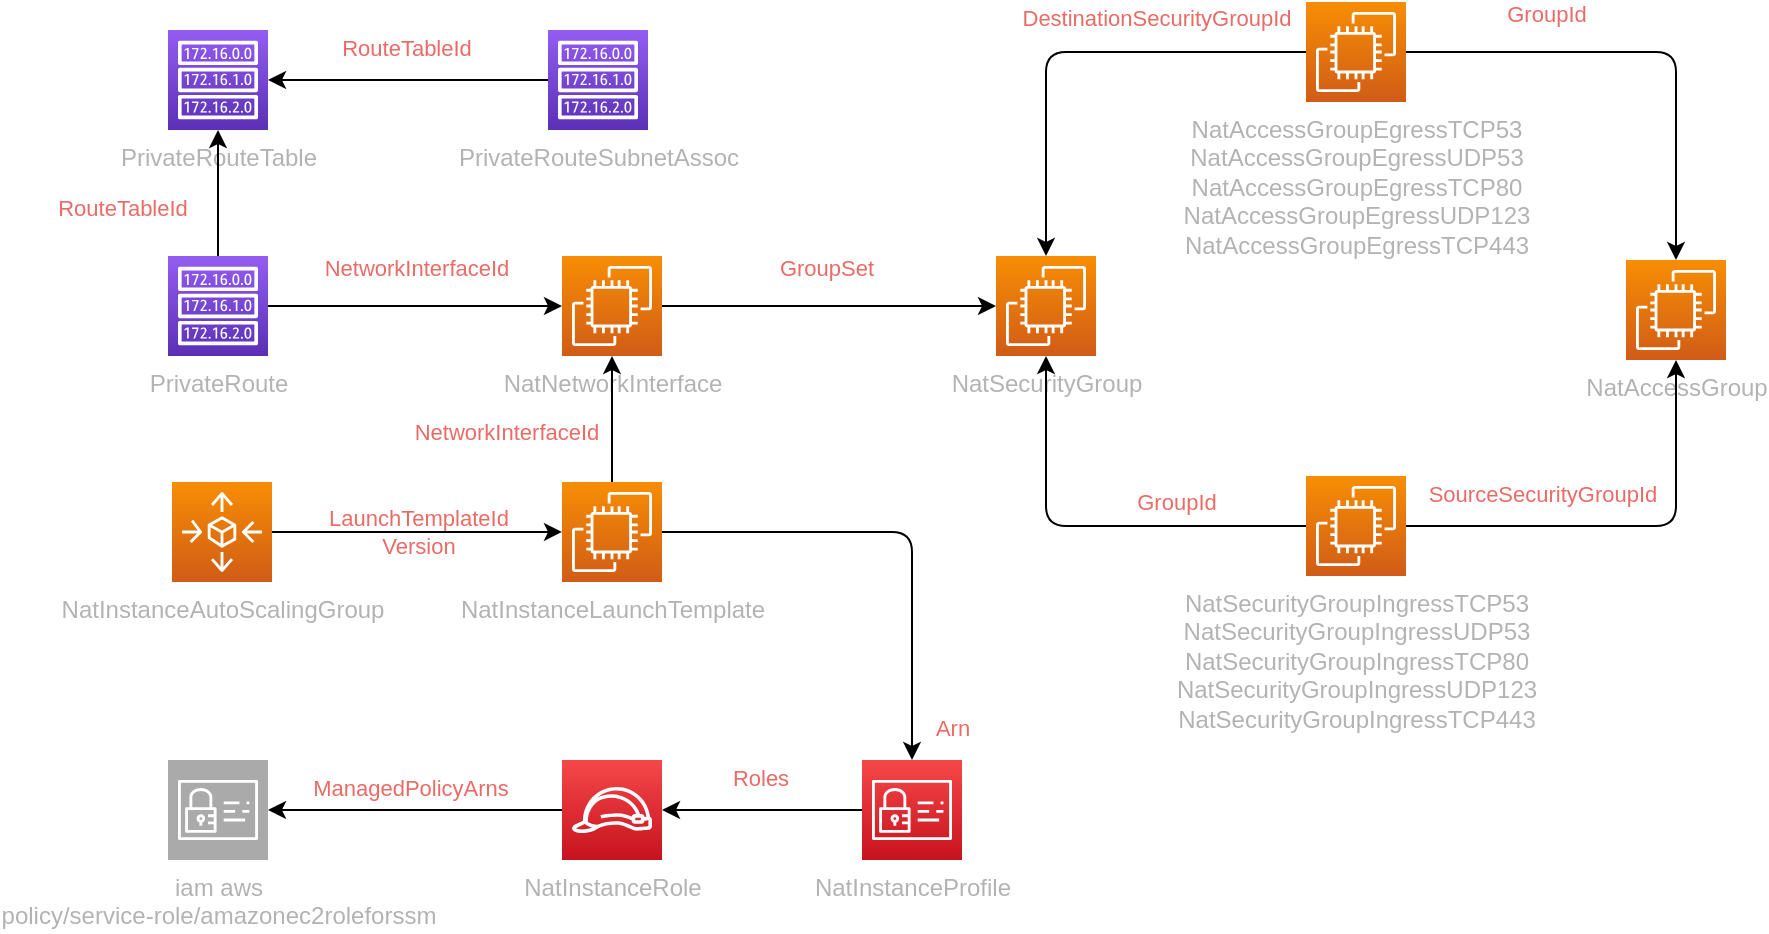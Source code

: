<mxfile version="14.9.3" type="device"><diagram id="diagramid" name="Diagram"><mxGraphModel dx="1422" dy="-32" grid="0" gridSize="10" guides="1" tooltips="1" connect="1" arrows="1" fold="1" page="0" pageScale="1" pageWidth="850" pageHeight="1100" background="none" math="0" shadow="0"><root><mxCell id="0"/><mxCell id="1" parent="0"/><mxCell id="2" value="NatAccessGroup" style="outlineConnect=0;fontColor=#B3B3B3;gradientColor=#F78E04;gradientDirection=north;fillColor=#D05C17;strokeColor=#ffffff;dashed=0;verticalLabelPosition=bottom;verticalAlign=top;align=center;html=1;fontSize=12;fontStyle=0;aspect=fixed;shape=mxgraph.aws4.resourceIcon;resIcon=mxgraph.aws4.ec2;rounded=1;" parent="1" vertex="1"><mxGeometry x="817" y="1229" width="50" height="50" as="geometry"/></mxCell><mxCell id="3" value="NatSecurityGroup" style="outlineConnect=0;fontColor=#B3B3B3;gradientColor=#F78E04;gradientDirection=north;fillColor=#D05C17;strokeColor=#ffffff;dashed=0;verticalLabelPosition=bottom;verticalAlign=top;align=center;html=1;fontSize=12;fontStyle=0;aspect=fixed;shape=mxgraph.aws4.resourceIcon;resIcon=mxgraph.aws4.ec2;rounded=1;" parent="1" vertex="1"><mxGeometry x="502" y="1227" width="50" height="50" as="geometry"/></mxCell><mxCell id="6" value="NatAccessGroupEgressTCP53&lt;br&gt;NatAccessGroupEgressUDP53&lt;br&gt;NatAccessGroupEgressTCP80&lt;br&gt;NatAccessGroupEgressUDP123&lt;br&gt;NatAccessGroupEgressTCP443" style="outlineConnect=0;fontColor=#B3B3B3;gradientColor=#F78E04;gradientDirection=north;fillColor=#D05C17;strokeColor=#ffffff;dashed=0;verticalLabelPosition=bottom;verticalAlign=top;align=center;html=1;fontSize=12;fontStyle=0;aspect=fixed;shape=mxgraph.aws4.resourceIcon;resIcon=mxgraph.aws4.ec2;rounded=1;" parent="1" vertex="1"><mxGeometry x="657" y="1100" width="50" height="50" as="geometry"/></mxCell><mxCell id="11" value="NatSecurityGroupIngressTCP53&lt;br&gt;NatSecurityGroupIngressUDP53&lt;br&gt;NatSecurityGroupIngressTCP80&lt;br&gt;NatSecurityGroupIngressUDP123&lt;br&gt;NatSecurityGroupIngressTCP443" style="outlineConnect=0;fontColor=#B3B3B3;gradientColor=#F78E04;gradientDirection=north;fillColor=#D05C17;strokeColor=#ffffff;dashed=0;verticalLabelPosition=bottom;verticalAlign=top;align=center;html=1;fontSize=12;fontStyle=0;aspect=fixed;shape=mxgraph.aws4.resourceIcon;resIcon=mxgraph.aws4.ec2;rounded=1;" parent="1" vertex="1"><mxGeometry x="657" y="1337" width="50" height="50" as="geometry"/></mxCell><mxCell id="14" value="NatInstanceRole" style="outlineConnect=0;fontColor=#B3B3B3;gradientColor=#F54749;gradientDirection=north;fillColor=#C7131F;strokeColor=#ffffff;dashed=0;verticalLabelPosition=bottom;verticalAlign=top;align=center;html=1;fontSize=12;fontStyle=0;aspect=fixed;shape=mxgraph.aws4.resourceIcon;resIcon=mxgraph.aws4.role;rounded=1;" parent="1" vertex="1"><mxGeometry x="285" y="1478.996" width="50" height="50" as="geometry"/></mxCell><mxCell id="15" value="NatInstanceProfile" style="outlineConnect=0;fontColor=#B3B3B3;gradientColor=#F54749;gradientDirection=north;fillColor=#C7131F;strokeColor=#ffffff;dashed=0;verticalLabelPosition=bottom;verticalAlign=top;align=center;html=1;fontSize=12;fontStyle=0;aspect=fixed;shape=mxgraph.aws4.resourceIcon;resIcon=mxgraph.aws4.identity_and_access_management;rounded=1;" parent="1" vertex="1"><mxGeometry x="435" y="1478.992" width="50" height="50" as="geometry"/></mxCell><mxCell id="16" value="NatNetworkInterface" style="outlineConnect=0;fontColor=#B3B3B3;gradientColor=#F78E04;gradientDirection=north;fillColor=#D05C17;strokeColor=#ffffff;dashed=0;verticalLabelPosition=bottom;verticalAlign=top;align=center;html=1;fontSize=12;fontStyle=0;aspect=fixed;shape=mxgraph.aws4.resourceIcon;resIcon=mxgraph.aws4.ec2;rounded=1;" parent="1" vertex="1"><mxGeometry x="285" y="1227" width="50" height="50" as="geometry"/></mxCell><mxCell id="17" value="PrivateRouteTable" style="outlineConnect=0;fontColor=#B3B3B3;gradientColor=#945DF2;gradientDirection=north;fillColor=#5A30B5;strokeColor=#ffffff;dashed=0;verticalLabelPosition=bottom;verticalAlign=top;align=center;html=1;fontSize=12;fontStyle=0;aspect=fixed;shape=mxgraph.aws4.resourceIcon;resIcon=mxgraph.aws4.route_table;rounded=1;" parent="1" vertex="1"><mxGeometry x="88" y="1114" width="50" height="50" as="geometry"/></mxCell><mxCell id="18" value="PrivateRoute" style="outlineConnect=0;fontColor=#B3B3B3;gradientColor=#945DF2;gradientDirection=north;fillColor=#5A30B5;strokeColor=#ffffff;dashed=0;verticalLabelPosition=bottom;verticalAlign=top;align=center;html=1;fontSize=12;fontStyle=0;aspect=fixed;shape=mxgraph.aws4.resourceIcon;resIcon=mxgraph.aws4.route_table;rounded=1;" parent="1" vertex="1"><mxGeometry x="88" y="1227" width="50" height="50" as="geometry"/></mxCell><mxCell id="19" value="PrivateRouteSubnetAssoc" style="outlineConnect=0;fontColor=#B3B3B3;gradientColor=#945DF2;gradientDirection=north;fillColor=#5A30B5;strokeColor=#ffffff;dashed=0;verticalLabelPosition=bottom;verticalAlign=top;align=center;html=1;fontSize=12;fontStyle=0;aspect=fixed;shape=mxgraph.aws4.resourceIcon;resIcon=mxgraph.aws4.route_table;rounded=1;" parent="1" vertex="1"><mxGeometry x="278" y="1114" width="50" height="50" as="geometry"/></mxCell><mxCell id="20" value="NatInstanceLaunchTemplate" style="outlineConnect=0;fontColor=#B3B3B3;gradientColor=#F78E04;gradientDirection=north;fillColor=#D05C17;strokeColor=#ffffff;dashed=0;verticalLabelPosition=bottom;verticalAlign=top;align=center;html=1;fontSize=12;fontStyle=0;aspect=fixed;shape=mxgraph.aws4.resourceIcon;resIcon=mxgraph.aws4.ec2;rounded=1;" parent="1" vertex="1"><mxGeometry x="285" y="1340.004" width="50" height="50" as="geometry"/></mxCell><mxCell id="21" value="NatInstanceAutoScalingGroup" style="outlineConnect=0;fontColor=#B3B3B3;gradientColor=#F78E04;gradientDirection=north;fillColor=#D05C17;strokeColor=#ffffff;dashed=0;verticalLabelPosition=bottom;verticalAlign=top;align=center;html=1;fontSize=12;fontStyle=0;aspect=fixed;shape=mxgraph.aws4.resourceIcon;resIcon=mxgraph.aws4.autoscaling;rounded=1;" parent="1" vertex="1"><mxGeometry x="90" y="1339.99" width="50" height="50" as="geometry"/></mxCell><mxCell id="22" value="iam  aws&#10;policy/service-role/amazonec2roleforssm" style="outlineConnect=0;fontColor=#B3B3B3;gradientColor=#aaaaaa;gradientDirection=north;fillColor=#aaaaaa;strokeColor=#ffffff;dashed=0;verticalLabelPosition=bottom;verticalAlign=top;align=center;html=1;fontSize=12;fontStyle=0;aspect=fixed;shape=mxgraph.aws4.resourceIcon;resIcon=mxgraph.aws4.identity_and_access_management;rounded=1;" parent="1" vertex="1"><mxGeometry x="88" y="1478.996" width="50" height="50" as="geometry"/></mxCell><mxCell id="NatAccessGroup|NatAccessGroupEgressTCP53" value="GroupId" style="edgeStyle=orthogonalEdgeStyle;orthogonalLoop=1;jettySize=auto;html=1;labelBackgroundColor=none;fontColor=#EA6B66;orthogonal=1;" parent="1" source="6" target="2" edge="1"><mxGeometry x="-0.414" y="19" relative="1" as="geometry"><mxPoint as="offset"/></mxGeometry></mxCell><mxCell id="NatSecurityGroup|NatAccessGroupEgressTCP53" value="DestinationSecurityGroupId" style="edgeStyle=orthogonalEdgeStyle;orthogonalLoop=1;jettySize=auto;html=1;labelBackgroundColor=none;fontColor=#EA6B66;orthogonal=1;" parent="1" source="6" target="3" edge="1"><mxGeometry x="-0.353" y="-17" relative="1" as="geometry"><mxPoint as="offset"/></mxGeometry></mxCell><mxCell id="NatSecurityGroup|NatSecurityGroupIngressTCP53" value="GroupId" style="edgeStyle=orthogonalEdgeStyle;orthogonalLoop=1;jettySize=auto;html=1;labelBackgroundColor=none;fontColor=#EA6B66;orthogonal=1;" parent="1" source="11" target="3" edge="1"><mxGeometry x="-0.395" y="-12" relative="1" as="geometry"><mxPoint as="offset"/></mxGeometry></mxCell><mxCell id="NatAccessGroup|NatSecurityGroupIngressTCP53" value="SourceSecurityGroupId" style="edgeStyle=orthogonalEdgeStyle;orthogonalLoop=1;jettySize=auto;html=1;labelBackgroundColor=none;fontColor=#EA6B66;orthogonal=1;" parent="1" source="11" target="2" edge="1"><mxGeometry x="-0.376" y="16" relative="1" as="geometry"><mxPoint as="offset"/></mxGeometry></mxCell><mxCell id="iam  aws&#10;policy/service-role/amazonec2roleforssm|NatInstanceRole" value="ManagedPolicyArns" style="edgeStyle=orthogonalEdgeStyle;orthogonalLoop=1;jettySize=auto;html=1;labelBackgroundColor=none;fontColor=#EA6B66;orthogonal=1;" parent="1" source="14" target="22" edge="1"><mxGeometry x="0.034" y="-11" relative="1" as="geometry"><Array as="points"><mxPoint x="214" y="1504"/><mxPoint x="214" y="1504"/></Array><mxPoint as="offset"/></mxGeometry></mxCell><mxCell id="NatInstanceRole|NatInstanceProfile" value="Roles" style="edgeStyle=orthogonalEdgeStyle;orthogonalLoop=1;jettySize=auto;html=1;labelBackgroundColor=none;fontColor=#EA6B66;orthogonal=1;" parent="1" source="15" target="14" edge="1"><mxGeometry x="0.02" y="-16" relative="1" as="geometry"><mxPoint as="offset"/></mxGeometry></mxCell><mxCell id="NatSecurityGroup|NatNetworkInterface" value="GroupSet" style="edgeStyle=orthogonalEdgeStyle;orthogonalLoop=1;jettySize=auto;html=1;labelBackgroundColor=none;fontColor=#EA6B66;orthogonal=1;" parent="1" source="16" target="3" edge="1"><mxGeometry x="-0.018" y="19" relative="1" as="geometry"><mxPoint as="offset"/></mxGeometry></mxCell><mxCell id="PrivateRouteTable|PrivateRoute" value="RouteTableId" style="edgeStyle=orthogonalEdgeStyle;orthogonalLoop=1;jettySize=auto;html=1;labelBackgroundColor=none;fontColor=#EA6B66;orthogonal=1;" parent="1" source="18" target="17" edge="1"><mxGeometry x="-0.238" y="48" relative="1" as="geometry"><mxPoint as="offset"/></mxGeometry></mxCell><mxCell id="NatNetworkInterface|PrivateRoute" value="NetworkInterfaceId" style="edgeStyle=orthogonalEdgeStyle;orthogonalLoop=1;jettySize=auto;html=1;labelBackgroundColor=none;fontColor=#EA6B66;orthogonal=1;" parent="1" source="18" target="16" edge="1"><mxGeometry x="0.007" y="19" relative="1" as="geometry"><mxPoint as="offset"/></mxGeometry></mxCell><mxCell id="PrivateRouteTable|PrivateRouteSubnetAssoc" value="RouteTableId" style="edgeStyle=orthogonalEdgeStyle;orthogonalLoop=1;jettySize=auto;html=1;labelBackgroundColor=none;fontColor=#EA6B66;orthogonal=1;" parent="1" source="19" target="17" edge="1"><mxGeometry x="0.014" y="-16" relative="1" as="geometry"><mxPoint as="offset"/></mxGeometry></mxCell><mxCell id="NatNetworkInterface|NatInstanceLaunchTemplate" value="NetworkInterfaceId" style="edgeStyle=orthogonalEdgeStyle;orthogonalLoop=1;jettySize=auto;html=1;labelBackgroundColor=none;fontColor=#EA6B66;orthogonal=1;" parent="1" source="20" target="16" edge="1"><mxGeometry x="-0.206" y="53" relative="1" as="geometry"><mxPoint as="offset"/></mxGeometry></mxCell><mxCell id="NatInstanceProfile|NatInstanceLaunchTemplate" value="Arn" style="edgeStyle=orthogonalEdgeStyle;orthogonalLoop=1;jettySize=auto;html=1;labelBackgroundColor=none;fontColor=#EA6B66;orthogonal=1;" parent="1" source="20" target="15" edge="1"><mxGeometry x="0.866" y="20" relative="1" as="geometry"><mxPoint as="offset"/></mxGeometry></mxCell><mxCell id="NatInstanceLaunchTemplate|NatInstanceAutoScalingGroup" value="LaunchTemplateId&#10;Version" style="edgeStyle=orthogonalEdgeStyle;orthogonalLoop=1;jettySize=auto;html=1;labelBackgroundColor=none;fontColor=#EA6B66;orthogonal=1;" parent="1" source="21" target="20" edge="1"><mxGeometry relative="1" as="geometry"/></mxCell></root></mxGraphModel></diagram></mxfile>